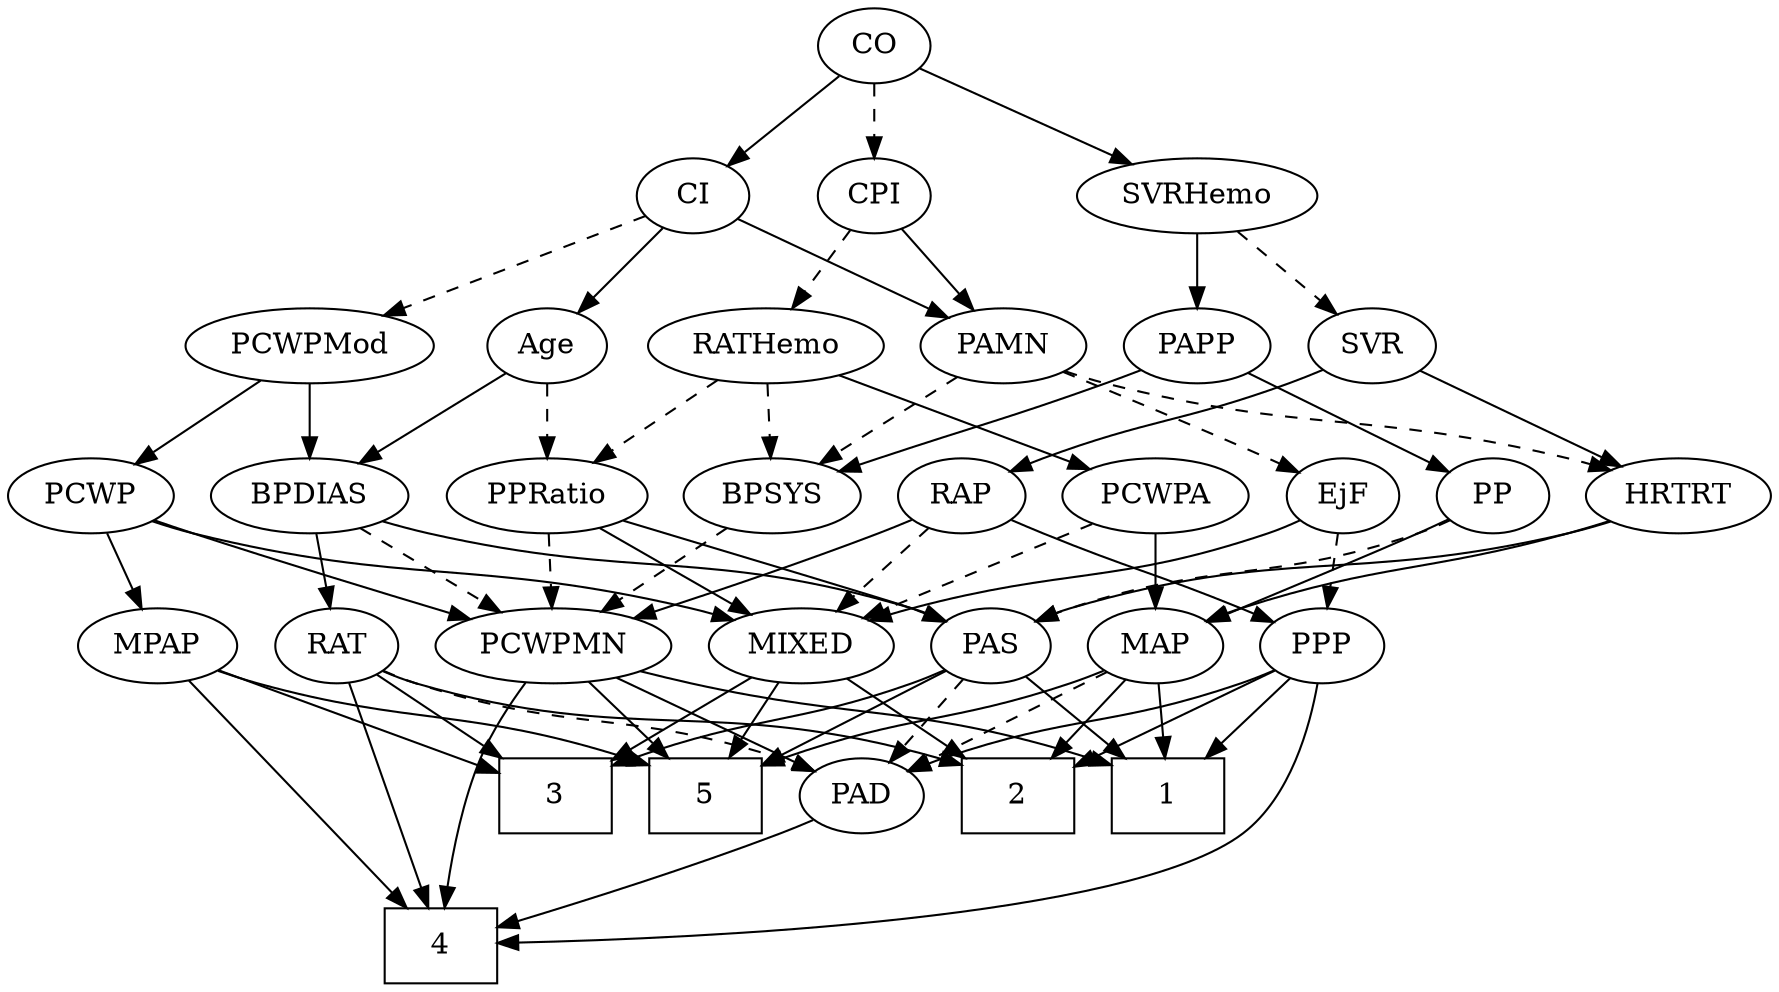 strict digraph {
	graph [bb="0,0,781.1,468"];
	node [label="\N"];
	1	[height=0.5,
		pos="261,90",
		shape=box,
		width=0.75];
	2	[height=0.5,
		pos="333,90",
		shape=box,
		width=0.75];
	3	[height=0.5,
		pos="553,90",
		shape=box,
		width=0.75];
	4	[height=0.5,
		pos="608,18",
		shape=box,
		width=0.75];
	5	[height=0.5,
		pos="481,90",
		shape=box,
		width=0.75];
	Age	[height=0.5,
		pos="551,306",
		width=0.75];
	BPDIAS	[height=0.5,
		pos="651,234",
		width=1.1735];
	Age -> BPDIAS	[pos="e,629.81,249.83 568.88,292.49 583.42,282.31 604.25,267.72 621.29,255.79",
		style=solid];
	PPRatio	[height=0.5,
		pos="551,234",
		width=1.1013];
	Age -> PPRatio	[pos="e,551,252.1 551,287.7 551,279.98 551,270.71 551,262.11",
		style=dashed];
	EjF	[height=0.5,
		pos="197,234",
		width=0.75];
	MIXED	[height=0.5,
		pos="443,162",
		width=1.1193];
	EjF -> MIXED	[pos="e,412.85,174.06 217.61,222.31 222.57,220.01 227.9,217.75 233,216 302.35,192.2 323.47,200.05 394,180 396.98,179.15 400.04,178.23 \
403.11,177.26",
		style=solid];
	PPP	[height=0.5,
		pos="206,162",
		width=0.75];
	EjF -> PPP	[pos="e,203.78,180.28 199.18,216.05 200.17,208.35 201.37,199.03 202.48,190.36",
		style=dashed];
	RAP	[height=0.5,
		pos="372,234",
		width=0.77632];
	RAP -> MIXED	[pos="e,426.82,178.95 386.71,218.5 396.22,209.13 408.79,196.73 419.64,186.03",
		style=dashed];
	PCWPMN	[height=0.5,
		pos="551,162",
		width=1.3902];
	RAP -> PCWPMN	[pos="e,516.29,175.15 393.8,222.66 398.76,220.4 404.04,218.06 409,216 441.39,202.54 478.54,188.73 506.72,178.58",
		style=solid];
	RAP -> PPP	[pos="e,227.21,173.32 350.19,222.71 345.22,220.44 339.95,218.09 335,216 294.18,198.74 282.73,197.47 242,180 240.19,179.22 238.34,178.41 \
236.47,177.57",
		style=solid];
	MIXED -> 2	[pos="e,359.89,108.11 420.74,146.83 405.77,137.31 385.72,124.55 368.56,113.63",
		style=solid];
	MIXED -> 3	[pos="e,526.11,108.11 465.26,146.83 480.23,137.31 500.28,124.55 517.44,113.63",
		style=solid];
	MIXED -> 5	[pos="e,471.53,108.45 452.01,144.41 456.37,136.37 461.72,126.51 466.63,117.47",
		style=solid];
	MPAP	[height=0.5,
		pos="726,162",
		width=0.97491];
	MPAP -> 3	[pos="e,580.25,102.03 699.35,150.22 669.93,138.31 622.4,119.08 589.53,105.78",
		style=solid];
	MPAP -> 4	[pos="e,622.24,36.133 712.92,145.26 692.52,120.71 652.94,73.078 628.65,43.853",
		style=solid];
	MPAP -> 5	[pos="e,508.25,104.65 699.24,149.91 693.6,147.78 687.65,145.7 682,144 613.06,123.3 589.95,131.43 517.79,107.85",
		style=solid];
	BPSYS	[height=0.5,
		pos="456,234",
		width=1.0471];
	BPSYS -> PCWPMN	[pos="e,530.02,178.46 475.68,218.5 488.95,208.72 506.69,195.65 521.61,184.65",
		style=dashed];
	PAD	[height=0.5,
		pos="407,90",
		width=0.79437];
	PAD -> 4	[pos="e,580.87,26.857 429.34,78.532 434.44,76.274 439.87,73.974 445,72 487.66,55.577 537.81,39.78 571.1,29.771",
		style=solid];
	CO	[height=0.5,
		pos="408,450",
		width=0.75];
	CPI	[height=0.5,
		pos="408,378",
		width=0.75];
	CO -> CPI	[pos="e,408,396.1 408,431.7 408,423.98 408,414.71 408,406.11",
		style=dashed];
	SVRHemo	[height=0.5,
		pos="266,378",
		width=1.3902];
	CO -> SVRHemo	[pos="e,294.27,392.94 386.74,438.52 364.73,427.67 329.91,410.5 303.3,397.39",
		style=solid];
	CI	[height=0.5,
		pos="515,378",
		width=0.75];
	CO -> CI	[pos="e,496.22,391.29 426.64,436.81 443.49,425.78 468.51,409.41 487.63,396.9",
		style=solid];
	PAS	[height=0.5,
		pos="358,162",
		width=0.75];
	PAS -> 1	[pos="e,284.89,108.24 340.21,148.16 327.1,138.7 308.91,125.58 293.27,114.29",
		style=solid];
	PAS -> 3	[pos="e,525.67,104.44 379.08,150.37 383.92,148.12 389.09,145.87 394,144 444.44,124.84 461.91,127.82 516.24,107.98",
		style=solid];
	PAS -> 5	[pos="e,453.62,106.58 378.04,149.6 396.02,139.36 422.87,124.08 444.64,111.69",
		style=solid];
	PAS -> PAD	[pos="e,395.82,106.98 368.87,145.46 375.07,136.62 382.96,125.34 389.96,115.34",
		style=dashed];
	PAMN	[height=0.5,
		pos="352,306",
		width=1.011];
	PAMN -> EjF	[pos="e,218.28,245.15 325.46,293.38 301.29,282.75 264.66,266.52 233,252 231.21,251.18 229.37,250.33 227.52,249.47",
		style=dashed];
	PAMN -> BPSYS	[pos="e,434.99,249.14 373.05,290.83 388.41,280.49 409.45,266.33 426.49,254.86",
		style=dashed];
	HRTRT	[height=0.5,
		pos="112,234",
		width=1.1013];
	PAMN -> HRTRT	[pos="e,141.92,245.87 324.58,294.04 318.81,291.91 312.74,289.79 307,288 243.18,268.16 225.08,270.97 161,252 157.89,251.08 154.69,250.08 \
151.48,249.05",
		style=dashed];
	RATHemo	[height=0.5,
		pos="456,306",
		width=1.3721];
	RATHemo -> BPSYS	[pos="e,456,252.1 456,287.7 456,279.98 456,270.71 456,262.11",
		style=dashed];
	PCWPA	[height=0.5,
		pos="284,234",
		width=1.1555];
	RATHemo -> PCWPA	[pos="e,313.2,246.88 424.05,292 395.39,280.33 353.25,263.18 322.68,250.74",
		style=solid];
	RATHemo -> PPRatio	[pos="e,530.95,249.77 477.08,289.46 490.52,279.57 508.09,266.62 522.72,255.83",
		style=dashed];
	CPI -> PAMN	[pos="e,364.91,323.13 395.85,361.81 388.64,352.8 379.34,341.18 371.16,330.95",
		style=solid];
	CPI -> RATHemo	[pos="e,444.48,323.8 418.89,361.12 424.74,352.59 432.08,341.89 438.68,332.25",
		style=dashed];
	RAT	[height=0.5,
		pos="646,162",
		width=0.75827];
	RAT -> 2	[pos="e,360.19,104.85 625.47,150.04 620.52,147.76 615.16,145.57 610,144 509.41,113.46 474.67,137.93 369.87,107.74",
		style=solid];
	RAT -> 3	[pos="e,575.69,108.08 628.51,147.83 616.02,138.43 598.87,125.53 584.08,114.39",
		style=solid];
	RAT -> 4	[pos="e,612.62,36.268 641.49,144.15 635.01,119.94 623,75.054 615.26,46.133",
		style=solid];
	RAT -> PAD	[pos="e,428.8,101.67 625.01,150.12 620.17,147.88 614.97,145.69 610,144 538.94,119.82 516.3,131.45 445,108 442.74,107.26 440.43,106.42 \
438.13,105.54",
		style=dashed];
	SVR	[height=0.5,
		pos="188,306",
		width=0.77632];
	SVR -> RAP	[pos="e,350.27,245.49 209.73,294.51 214.7,292.25 220,289.96 225,288 272.89,269.23 287.11,270.77 335,252 336.88,251.26 338.79,250.48 340.72,\
249.67",
		style=solid];
	SVR -> HRTRT	[pos="e,128.68,250.36 172.62,290.83 162.16,281.2 148.1,268.25 136.16,257.25",
		style=solid];
	PCWPMod	[height=0.5,
		pos="651,306",
		width=1.4443];
	PCWPMod -> BPDIAS	[pos="e,651,252.1 651,287.7 651,279.98 651,270.71 651,262.11",
		style=solid];
	PCWP	[height=0.5,
		pos="746,234",
		width=0.97491];
	PCWPMod -> PCWP	[pos="e,726.59,249.3 672.08,289.46 685.7,279.43 703.57,266.27 718.32,255.4",
		style=solid];
	PCWPA -> MIXED	[pos="e,415.22,175.23 312.06,220.65 338.17,209.15 377.26,191.94 405.93,179.32",
		style=dashed];
	MAP	[height=0.5,
		pos="282,162",
		width=0.84854];
	PCWPA -> MAP	[pos="e,282.49,180.1 283.51,215.7 283.29,207.98 283.02,198.71 282.77,190.11",
		style=solid];
	PCWPMN -> 1	[pos="e,288.22,104.75 514.01,149.74 506.74,147.7 499.16,145.69 492,144 409.24,124.49 382.74,134.29 297.75,107.79",
		style=solid];
	PCWPMN -> 4	[pos="e,606.46,36.039 565.61,144.44 573.64,134.51 583.14,121.26 589,108 597.72,88.281 602.54,64.298 605.14,46.198",
		style=solid];
	PCWPMN -> 5	[pos="e,498.12,108.12 534.76,144.76 526.01,136.01 515.03,125.03 505.28,115.28",
		style=solid];
	PCWPMN -> PAD	[pos="e,429.26,101.82 522.55,147.17 498.28,135.37 463.42,118.43 438.35,106.24",
		style=solid];
	SVRHemo -> SVR	[pos="e,203.78,321.16 248.3,361.12 237.42,351.35 223.34,338.72 211.53,328.11",
		style=dashed];
	PAPP	[height=0.5,
		pos="266,306",
		width=0.88464];
	SVRHemo -> PAPP	[pos="e,266,324.1 266,359.7 266,351.98 266,342.71 266,334.11",
		style=solid];
	BPDIAS -> PAS	[pos="e,378.56,173.86 619.66,221.74 613.21,219.65 606.42,217.62 600,216 509.89,193.24 482.59,208.1 394,180 392.07,179.39 390.12,178.7 \
388.16,177.95",
		style=solid];
	BPDIAS -> RAT	[pos="e,647.22,180.1 649.76,215.7 649.21,207.98 648.55,198.71 647.94,190.11",
		style=solid];
	BPDIAS -> PCWPMN	[pos="e,572.87,178.31 629.79,218.15 615.67,208.27 596.89,195.12 581.21,184.15",
		style=dashed];
	MAP -> 1	[pos="e,266.18,108.28 276.92,144.05 274.58,136.26 271.75,126.82 269.12,118.08",
		style=solid];
	MAP -> 2	[pos="e,320.4,108.29 293.57,145.12 299.76,136.63 307.51,125.98 314.51,116.38",
		style=solid];
	MAP -> 5	[pos="e,453.67,104.44 305.51,150.47 310.88,148.21 316.6,145.93 322,144 372.81,125.84 389.95,127.93 444.25,107.99",
		style=solid];
	MAP -> PAD	[pos="e,386.21,102.64 303.49,148.97 323.86,137.56 354.63,120.33 377.33,107.61",
		style=dashed];
	PP	[height=0.5,
		pos="27,234",
		width=0.75];
	PP -> PAS	[pos="e,337.48,173.99 47.517,222.01 52.473,219.72 57.833,217.54 63,216 174.38,182.81 210.62,213.19 322,180 323.94,179.42 325.9,178.76 \
327.86,178.03",
		style=dashed];
	PP -> MAP	[pos="e,258.61,173.88 47.588,222.23 52.541,219.94 57.882,217.69 63,216 140.03,190.49 164.48,203.99 242,180 244.4,179.26 246.85,178.42 \
249.29,177.53",
		style=solid];
	PPP -> 1	[pos="e,247.54,108.13 217.93,145.81 224.75,137.14 233.46,126.05 241.26,116.12",
		style=solid];
	PPP -> 2	[pos="e,305.88,105.95 226.12,149.91 245.14,139.43 274.1,123.46 297.08,110.8",
		style=solid];
	PPP -> 4	[pos="e,580.91,18.869 204.33,143.81 203.4,123.53 205.33,90.288 225,72 274.67,25.82 484.56,19.521 570.78,18.917",
		style=solid];
	PPP -> PAD	[pos="e,384.72,101.61 227.07,150.34 231.91,148.09 237.08,145.84 242,144 296.93,123.4 313.86,128.03 369,108 371.1,107.24 373.24,106.41 \
375.39,105.55",
		style=solid];
	PPRatio -> MIXED	[pos="e,464.82,177.14 529.14,218.83 513.19,208.49 491.35,194.33 473.65,182.86",
		style=solid];
	PPRatio -> PAS	[pos="e,379.13,173.5 520.82,222.2 514.92,220.12 508.77,217.97 503,216 454.73,199.48 441.38,198.93 394,180 392.17,179.27 390.3,178.49 388.43,\
177.68",
		style=solid];
	PPRatio -> PCWPMN	[pos="e,551,180.1 551,215.7 551,207.98 551,198.71 551,190.11",
		style=dashed];
	PCWP -> MIXED	[pos="e,472.82,174.22 719.76,221.88 713.98,219.71 707.84,217.61 702,216 610.72,190.81 583.71,203.6 492,180 488.86,179.19 485.64,178.28 \
482.41,177.3",
		style=solid];
	PCWP -> MPAP	[pos="e,730.94,180.28 741.16,216.05 738.93,208.26 736.23,198.82 733.74,190.08",
		style=solid];
	PCWP -> PCWPMN	[pos="e,585.9,174.9 719.06,222.44 713.43,220.28 707.53,218.04 702,216 666.4,202.88 625.81,188.67 595.69,178.28",
		style=solid];
	CI -> Age	[pos="e,542.7,323.15 523.35,360.76 527.71,352.28 533.15,341.71 538.04,332.2",
		style=solid];
	CI -> PAMN	[pos="e,378.64,318.44 492.68,367.41 465.73,355.84 420.06,336.23 388.09,322.5",
		style=solid];
	CI -> PCWPMod	[pos="e,623.06,321.38 535.66,366.37 556.44,355.67 588.93,338.95 614.14,325.97",
		style=dashed];
	PAPP -> BPSYS	[pos="e,426.93,245.55 290.63,294.54 296,292.32 301.68,290.04 307,288 351.89,270.79 363.73,268.18 409,252 411.72,251.03 414.53,250.02 417.35,\
249.01",
		style=solid];
	PAPP -> PP	[pos="e,47.613,245.69 241.54,294.04 236.16,291.86 230.44,289.72 225,288 154.67,265.79 132.78,275.89 63,252 61.087,251.35 59.142,250.62 \
57.196,249.84",
		style=solid];
	HRTRT -> PAS	[pos="e,337.39,173.69 141.89,222.03 148.16,219.89 154.76,217.77 161,216 231.53,195.95 252.65,203.8 322,180 323.91,179.34 325.86,178.62 \
327.8,177.84",
		style=solid];
	HRTRT -> MAP	[pos="e,257.91,173.31 140.71,221.44 167.08,210.78 207.24,194.47 242,180 244.17,179.09 246.41,178.16 248.67,177.21",
		style=solid];
}
